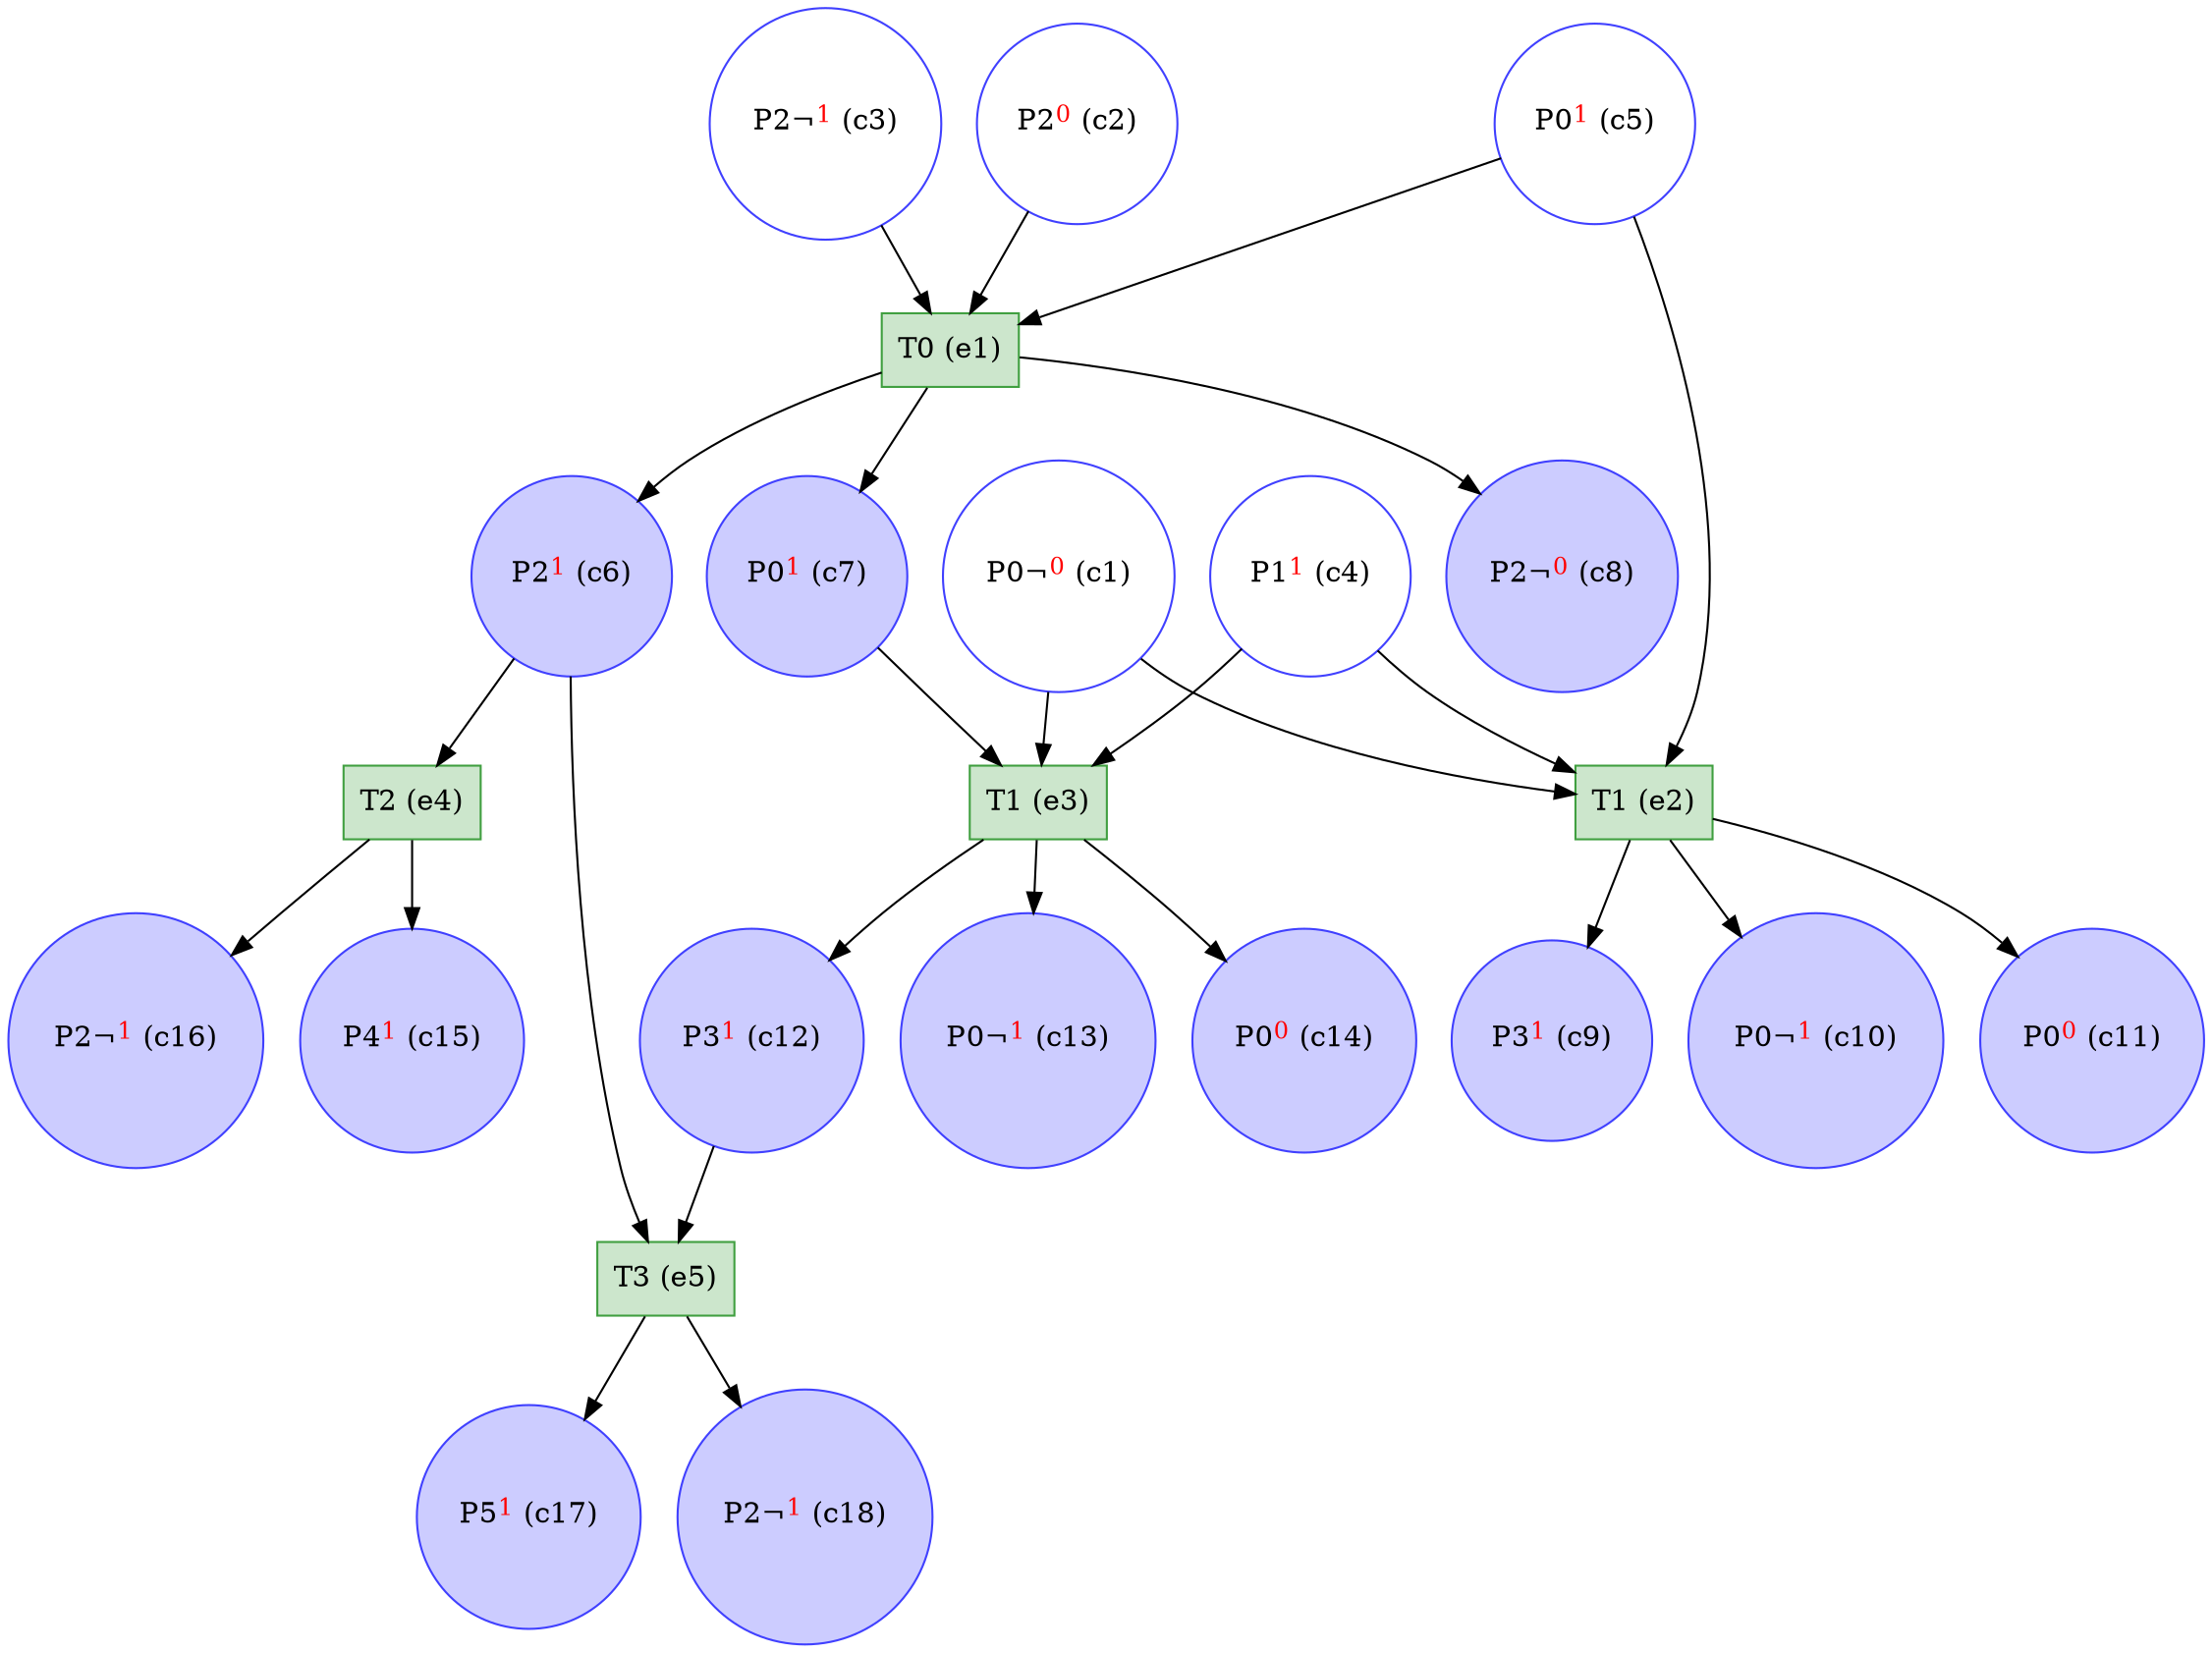 digraph test {
  c1 -> e3;
  c1 -> e2;
  c2 -> e1;
  c3 -> e1;
  c4 -> e3;
  c4 -> e2;
  c5 -> e2;
  c5 -> e1;
  e1 -> c6;
  c6 -> e5;
  c6 -> e4;
  e1 -> c7;
  c7 -> e3;
  e1 -> c8;
  e2 -> c9;
  e2 -> c10;
  e2 -> c11;
  e3 -> c12;
  c12 -> e5;
  e3 -> c13;
  e3 -> c14;
  e4 -> c15;
  e4 -> c16;
  e5 -> c17;
  e5 -> c18;
  c1 [color="#4040ff" fillcolor="transparent" label= <P0¬<FONT COLOR="red"><SUP>0</SUP></FONT>&nbsp;(c1)> shape=circle style=filled];
  c2 [color="#4040ff" fillcolor="transparent" label= <P2<FONT COLOR="red"><SUP>0</SUP></FONT>&nbsp;(c2)> shape=circle style=filled];
  c3 [color="#4040ff" fillcolor="transparent" label= <P2¬<FONT COLOR="red"><SUP>1</SUP></FONT>&nbsp;(c3)> shape=circle style=filled];
  c4 [color="#4040ff" fillcolor="transparent" label= <P1<FONT COLOR="red"><SUP>1</SUP></FONT>&nbsp;(c4)> shape=circle style=filled];
  c5 [color="#4040ff" fillcolor="transparent" label= <P0<FONT COLOR="red"><SUP>1</SUP></FONT>&nbsp;(c5)> shape=circle style=filled];
  c6 [color="#4040ff" fillcolor="#ccccff" label= <P2<FONT COLOR="red"><SUP>1</SUP></FONT>&nbsp;(c6)> shape=circle style=filled];
  c7 [color="#4040ff" fillcolor="#ccccff" label= <P0<FONT COLOR="red"><SUP>1</SUP></FONT>&nbsp;(c7)> shape=circle style=filled];
  c8 [color="#4040ff" fillcolor="#ccccff" label= <P2¬<FONT COLOR="red"><SUP>0</SUP></FONT>&nbsp;(c8)> shape=circle style=filled];
  c9 [color="#4040ff" fillcolor="#ccccff" label= <P3<FONT COLOR="red"><SUP>1</SUP></FONT>&nbsp;(c9)> shape=circle style=filled];
  c10 [color="#4040ff" fillcolor="#ccccff" label= <P0¬<FONT COLOR="red"><SUP>1</SUP></FONT>&nbsp;(c10)> shape=circle style=filled];
  c11 [color="#4040ff" fillcolor="#ccccff" label= <P0<FONT COLOR="red"><SUP>0</SUP></FONT>&nbsp;(c11)> shape=circle style=filled];
  c12 [color="#4040ff" fillcolor="#ccccff" label= <P3<FONT COLOR="red"><SUP>1</SUP></FONT>&nbsp;(c12)> shape=circle style=filled];
  c13 [color="#4040ff" fillcolor="#ccccff" label= <P0¬<FONT COLOR="red"><SUP>1</SUP></FONT>&nbsp;(c13)> shape=circle style=filled];
  c14 [color="#4040ff" fillcolor="#ccccff" label= <P0<FONT COLOR="red"><SUP>0</SUP></FONT>&nbsp;(c14)> shape=circle style=filled];
  c15 [color="#4040ff" fillcolor="#ccccff" label= <P4<FONT COLOR="red"><SUP>1</SUP></FONT>&nbsp;(c15)> shape=circle style=filled];
  c16 [color="#4040ff" fillcolor="#ccccff" label= <P2¬<FONT COLOR="red"><SUP>1</SUP></FONT>&nbsp;(c16)> shape=circle style=filled];
  c17 [color="#4040ff" fillcolor="#ccccff" label= <P5<FONT COLOR="red"><SUP>1</SUP></FONT>&nbsp;(c17)> shape=circle style=filled];
  c18 [color="#4040ff" fillcolor="#ccccff" label= <P2¬<FONT COLOR="red"><SUP>1</SUP></FONT>&nbsp;(c18)> shape=circle style=filled];
  e1 [color="#409f40" fillcolor="#cce6cc" label="T0 (e1)" shape=box style=filled];
  e2 [color="#409f40" fillcolor="#cce6cc" label="T1 (e2)" shape=box style=filled];
  e3 [color="#409f40" fillcolor="#cce6cc" label="T1 (e3)" shape=box style=filled];
  e4 [color="#409f40" fillcolor="#cce6cc" label="T2 (e4)" shape=box style=filled];
  e5 [color="#409f40" fillcolor="#cce6cc" label="T3 (e5)" shape=box style=filled];
}

